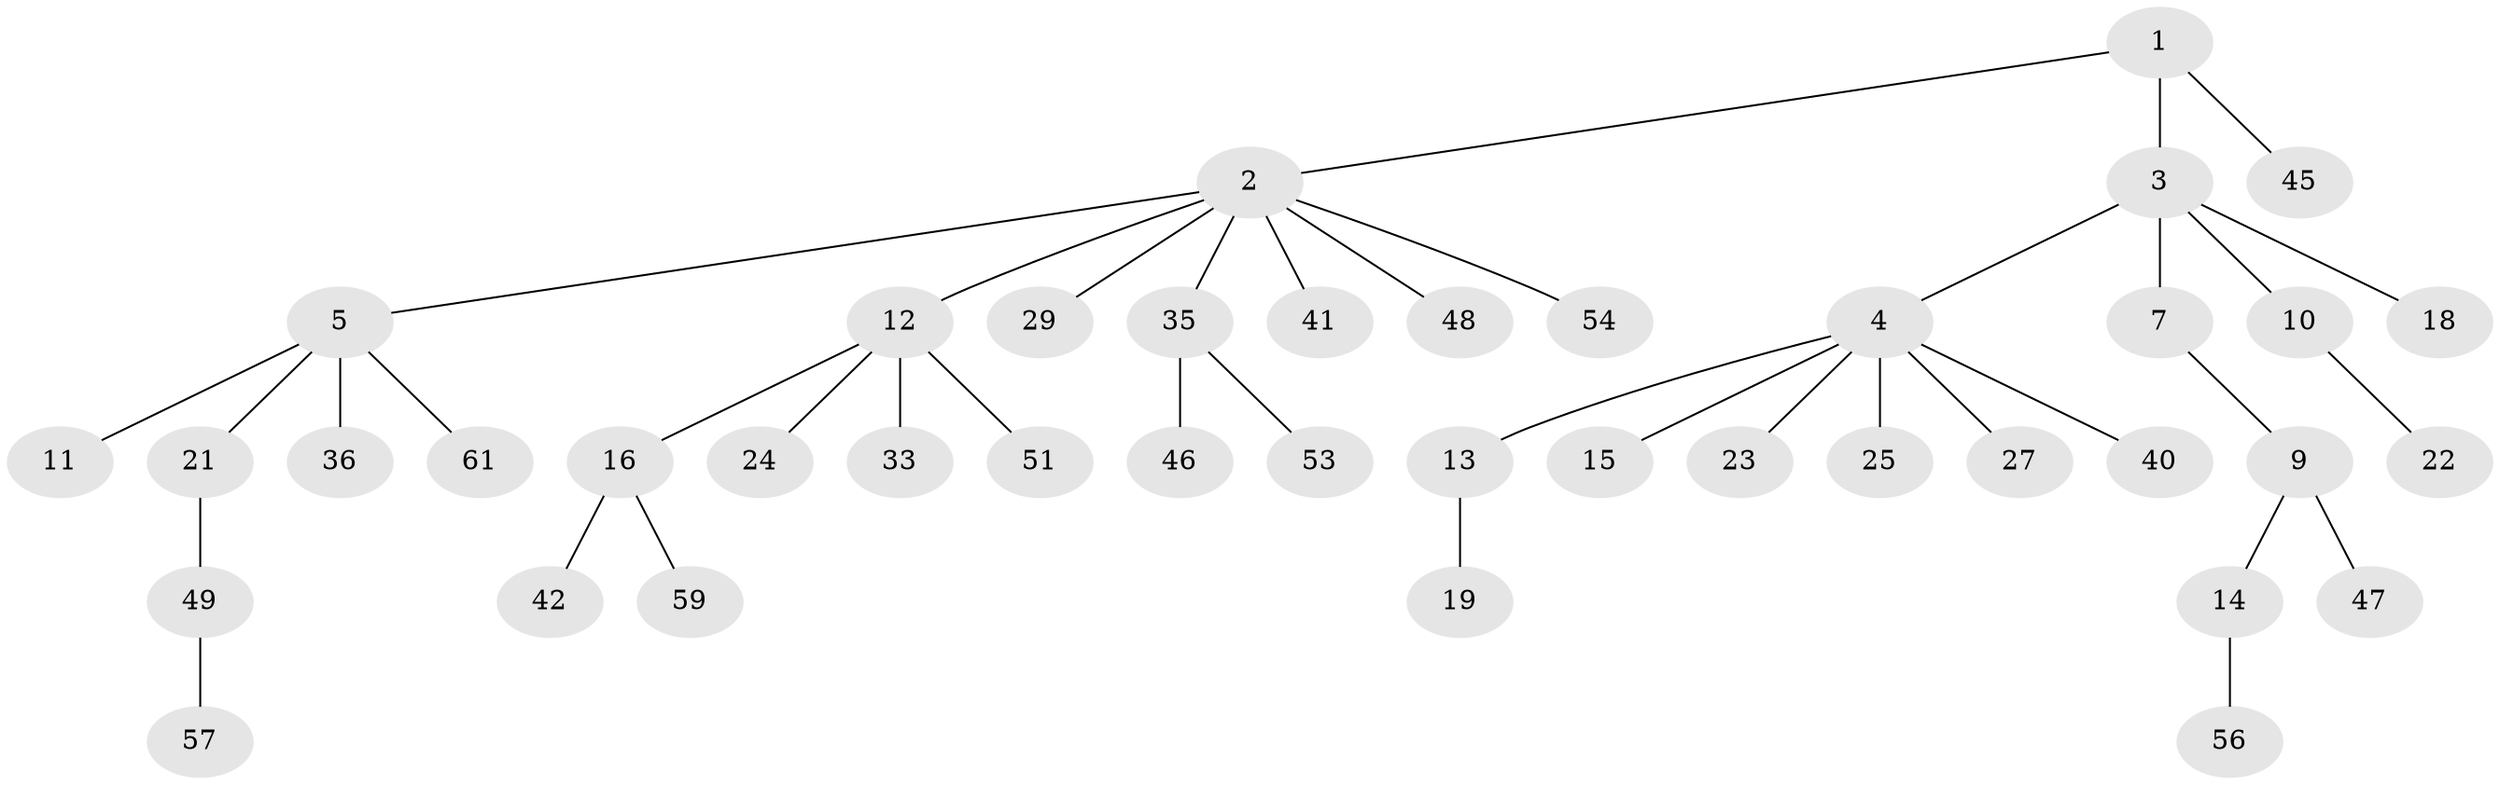 // Generated by graph-tools (version 1.1) at 2025/52/02/27/25 19:52:12]
// undirected, 41 vertices, 40 edges
graph export_dot {
graph [start="1"]
  node [color=gray90,style=filled];
  1 [super="+20"];
  2 [super="+17"];
  3 [super="+6"];
  4 [super="+8"];
  5 [super="+58"];
  7 [super="+37"];
  9 [super="+39"];
  10 [super="+34"];
  11 [super="+26"];
  12 [super="+31"];
  13 [super="+43"];
  14 [super="+50"];
  15;
  16 [super="+32"];
  18 [super="+28"];
  19;
  21;
  22 [super="+30"];
  23;
  24 [super="+52"];
  25;
  27 [super="+62"];
  29;
  33;
  35 [super="+44"];
  36 [super="+38"];
  40;
  41 [super="+55"];
  42;
  45;
  46;
  47;
  48;
  49 [super="+60"];
  51;
  53;
  54;
  56;
  57;
  59;
  61;
  1 -- 2;
  1 -- 3;
  1 -- 45;
  2 -- 5;
  2 -- 12;
  2 -- 48;
  2 -- 35;
  2 -- 54;
  2 -- 41;
  2 -- 29;
  3 -- 4;
  3 -- 18;
  3 -- 10;
  3 -- 7;
  4 -- 15;
  4 -- 23;
  4 -- 25;
  4 -- 40;
  4 -- 27;
  4 -- 13;
  5 -- 11;
  5 -- 21;
  5 -- 36;
  5 -- 61;
  7 -- 9;
  9 -- 14;
  9 -- 47;
  10 -- 22;
  12 -- 16;
  12 -- 24;
  12 -- 33;
  12 -- 51;
  13 -- 19;
  14 -- 56;
  16 -- 42;
  16 -- 59;
  21 -- 49;
  35 -- 46;
  35 -- 53;
  49 -- 57;
}
